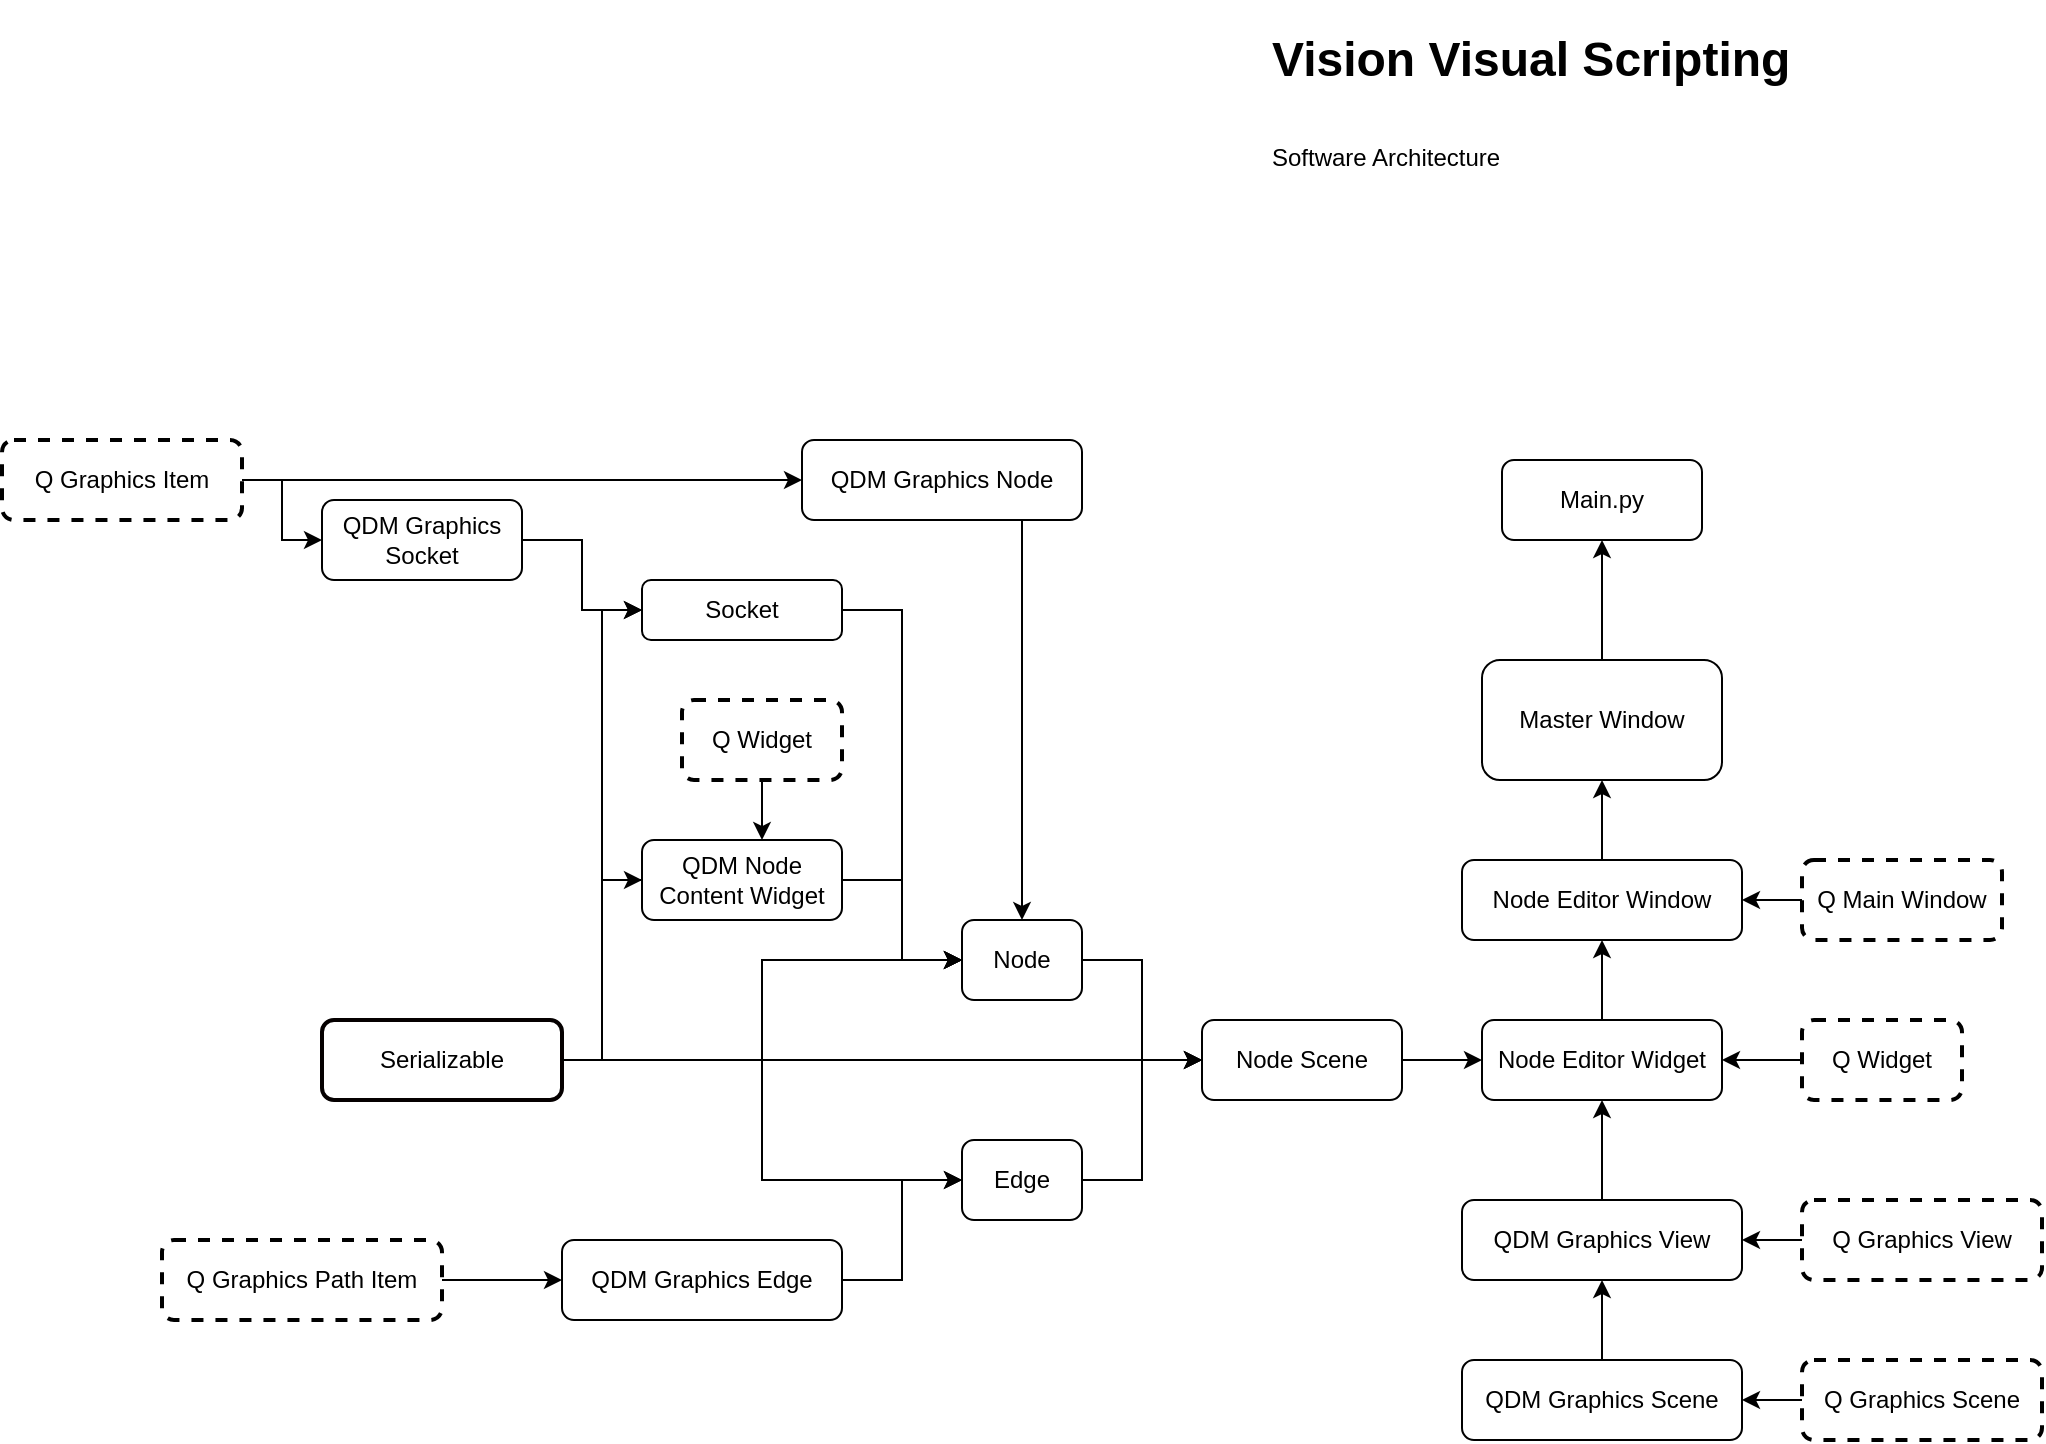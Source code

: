 <mxfile version="16.6.3" type="github">
  <diagram id="97u6j5r34sOa7uWUM_5N" name="Page-1">
    <mxGraphModel dx="1673" dy="887" grid="1" gridSize="10" guides="1" tooltips="1" connect="1" arrows="1" fold="1" page="1" pageScale="1" pageWidth="1600" pageHeight="900" math="0" shadow="0">
      <root>
        <mxCell id="0" />
        <mxCell id="1" parent="0" />
        <mxCell id="1BXOV-kKkOCPN0veqqaP-1" value="&lt;h1&gt;&lt;span&gt;Vision Visual Scripting&lt;/span&gt;&lt;/h1&gt;&lt;h1&gt;&lt;span style=&quot;font-size: 12px ; font-weight: normal&quot;&gt;Software Architecture&lt;/span&gt;&lt;br&gt;&lt;/h1&gt;" style="text;html=1;strokeColor=none;fillColor=none;spacing=5;spacingTop=-20;whiteSpace=wrap;overflow=hidden;rounded=0;strokeWidth=1;" parent="1" vertex="1">
          <mxGeometry x="690" y="90" width="340" height="110" as="geometry" />
        </mxCell>
        <mxCell id="1BXOV-kKkOCPN0veqqaP-4" value="" style="rounded=0;orthogonalLoop=1;jettySize=auto;html=1;endArrow=none;endFill=0;startArrow=classic;startFill=1;strokeWidth=1;" parent="1" source="1BXOV-kKkOCPN0veqqaP-2" target="1BXOV-kKkOCPN0veqqaP-3" edge="1">
          <mxGeometry relative="1" as="geometry" />
        </mxCell>
        <mxCell id="1BXOV-kKkOCPN0veqqaP-2" value="Main.py" style="rounded=1;whiteSpace=wrap;html=1;strokeWidth=1;" parent="1" vertex="1">
          <mxGeometry x="810" y="310" width="100" height="40" as="geometry" />
        </mxCell>
        <mxCell id="1BXOV-kKkOCPN0veqqaP-6" value="" style="rounded=0;orthogonalLoop=1;jettySize=auto;html=1;jumpSize=6;jumpStyle=none;targetPerimeterSpacing=0;strokeWidth=1;" parent="1" source="1BXOV-kKkOCPN0veqqaP-5" target="1BXOV-kKkOCPN0veqqaP-3" edge="1">
          <mxGeometry relative="1" as="geometry" />
        </mxCell>
        <mxCell id="1BXOV-kKkOCPN0veqqaP-3" value="Master Window" style="whiteSpace=wrap;html=1;rounded=1;strokeWidth=1;" parent="1" vertex="1">
          <mxGeometry x="800" y="410" width="120" height="60" as="geometry" />
        </mxCell>
        <mxCell id="1BXOV-kKkOCPN0veqqaP-8" value="" style="rounded=0;orthogonalLoop=1;jettySize=auto;html=1;startArrow=classic;startFill=1;endArrow=none;endFill=0;strokeWidth=1;" parent="1" source="1BXOV-kKkOCPN0veqqaP-5" target="1BXOV-kKkOCPN0veqqaP-7" edge="1">
          <mxGeometry relative="1" as="geometry" />
        </mxCell>
        <mxCell id="1BXOV-kKkOCPN0veqqaP-10" value="" style="rounded=0;orthogonalLoop=1;jettySize=auto;html=1;startArrow=classic;startFill=1;endArrow=none;endFill=0;strokeWidth=1;" parent="1" source="1BXOV-kKkOCPN0veqqaP-5" target="1BXOV-kKkOCPN0veqqaP-9" edge="1">
          <mxGeometry relative="1" as="geometry" />
        </mxCell>
        <mxCell id="1BXOV-kKkOCPN0veqqaP-5" value="Node Editor Window" style="whiteSpace=wrap;html=1;rounded=1;strokeWidth=1;" parent="1" vertex="1">
          <mxGeometry x="790" y="510" width="140" height="40" as="geometry" />
        </mxCell>
        <mxCell id="1BXOV-kKkOCPN0veqqaP-7" value="Q Main Window" style="whiteSpace=wrap;html=1;rounded=1;strokeWidth=2;dashed=1;" parent="1" vertex="1">
          <mxGeometry x="960" y="510" width="100" height="40" as="geometry" />
        </mxCell>
        <mxCell id="1BXOV-kKkOCPN0veqqaP-14" value="" style="rounded=0;orthogonalLoop=1;jettySize=auto;html=1;startArrow=classic;startFill=1;endArrow=none;endFill=0;strokeWidth=1;edgeStyle=elbowEdgeStyle;" parent="1" source="1BXOV-kKkOCPN0veqqaP-9" target="1BXOV-kKkOCPN0veqqaP-13" edge="1">
          <mxGeometry relative="1" as="geometry" />
        </mxCell>
        <mxCell id="1BXOV-kKkOCPN0veqqaP-16" value="" style="rounded=0;orthogonalLoop=1;jettySize=auto;html=1;startArrow=classic;startFill=1;endArrow=none;endFill=0;strokeWidth=1;" parent="1" source="1BXOV-kKkOCPN0veqqaP-9" target="1BXOV-kKkOCPN0veqqaP-15" edge="1">
          <mxGeometry relative="1" as="geometry" />
        </mxCell>
        <mxCell id="Xyz2LfplplAE0PjVY-bR-49" style="edgeStyle=elbowEdgeStyle;rounded=0;jumpStyle=none;jumpSize=6;orthogonalLoop=1;jettySize=auto;html=1;startArrow=classic;startFill=1;endArrow=none;endFill=0;targetPerimeterSpacing=0;strokeWidth=1;" parent="1" source="1BXOV-kKkOCPN0veqqaP-9" target="Xyz2LfplplAE0PjVY-bR-48" edge="1">
          <mxGeometry relative="1" as="geometry" />
        </mxCell>
        <mxCell id="1BXOV-kKkOCPN0veqqaP-9" value="Node Editor Widget" style="whiteSpace=wrap;html=1;rounded=1;strokeWidth=1;" parent="1" vertex="1">
          <mxGeometry x="800" y="590" width="120" height="40" as="geometry" />
        </mxCell>
        <mxCell id="1BXOV-kKkOCPN0veqqaP-11" value="Q Widget" style="whiteSpace=wrap;html=1;rounded=1;strokeWidth=2;dashed=1;" parent="1" vertex="1">
          <mxGeometry x="400" y="430" width="80" height="40" as="geometry" />
        </mxCell>
        <mxCell id="Xyz2LfplplAE0PjVY-bR-2" value="" style="edgeStyle=elbowEdgeStyle;rounded=0;jumpStyle=none;jumpSize=6;orthogonalLoop=1;jettySize=auto;html=1;startArrow=classic;startFill=1;endArrow=none;endFill=0;endSize=12;targetPerimeterSpacing=0;strokeWidth=1;" parent="1" source="1BXOV-kKkOCPN0veqqaP-13" target="Xyz2LfplplAE0PjVY-bR-1" edge="1">
          <mxGeometry relative="1" as="geometry" />
        </mxCell>
        <mxCell id="Xyz2LfplplAE0PjVY-bR-56" style="edgeStyle=elbowEdgeStyle;rounded=0;jumpStyle=none;jumpSize=6;orthogonalLoop=1;jettySize=auto;html=1;startArrow=classic;startFill=1;endArrow=none;endFill=0;targetPerimeterSpacing=0;strokeWidth=1;" parent="1" source="1BXOV-kKkOCPN0veqqaP-13" target="1BXOV-kKkOCPN0veqqaP-17" edge="1">
          <mxGeometry relative="1" as="geometry" />
        </mxCell>
        <mxCell id="1BXOV-kKkOCPN0veqqaP-13" value="Node Scene" style="whiteSpace=wrap;html=1;rounded=1;strokeWidth=1;" parent="1" vertex="1">
          <mxGeometry x="660" y="590" width="100" height="40" as="geometry" />
        </mxCell>
        <mxCell id="1BXOV-kKkOCPN0veqqaP-20" value="" style="rounded=0;orthogonalLoop=1;jettySize=auto;html=1;startArrow=classic;startFill=1;endArrow=none;endFill=0;strokeWidth=1;" parent="1" source="1BXOV-kKkOCPN0veqqaP-15" target="1BXOV-kKkOCPN0veqqaP-19" edge="1">
          <mxGeometry relative="1" as="geometry" />
        </mxCell>
        <mxCell id="1BXOV-kKkOCPN0veqqaP-22" value="" style="rounded=0;orthogonalLoop=1;jettySize=auto;html=1;startArrow=classic;startFill=1;endArrow=none;endFill=0;strokeWidth=1;" parent="1" source="1BXOV-kKkOCPN0veqqaP-15" target="1BXOV-kKkOCPN0veqqaP-21" edge="1">
          <mxGeometry relative="1" as="geometry" />
        </mxCell>
        <mxCell id="1BXOV-kKkOCPN0veqqaP-15" value="QDM Graphics View" style="whiteSpace=wrap;html=1;rounded=1;strokeWidth=1;" parent="1" vertex="1">
          <mxGeometry x="790" y="680" width="140" height="40" as="geometry" />
        </mxCell>
        <mxCell id="1BXOV-kKkOCPN0veqqaP-17" value="Serializable" style="whiteSpace=wrap;html=1;rounded=1;strokeWidth=2;strokeColor=#050000;" parent="1" vertex="1">
          <mxGeometry x="220" y="590" width="120" height="40" as="geometry" />
        </mxCell>
        <mxCell id="1BXOV-kKkOCPN0veqqaP-19" value="Q Graphics View" style="whiteSpace=wrap;html=1;rounded=1;strokeWidth=2;dashed=1;" parent="1" vertex="1">
          <mxGeometry x="960" y="680" width="120" height="40" as="geometry" />
        </mxCell>
        <mxCell id="Xyz2LfplplAE0PjVY-bR-59" value="" style="edgeStyle=elbowEdgeStyle;rounded=0;jumpStyle=none;jumpSize=6;orthogonalLoop=1;jettySize=auto;html=1;startArrow=classic;startFill=1;endArrow=none;endFill=0;targetPerimeterSpacing=0;strokeWidth=1;" parent="1" source="1BXOV-kKkOCPN0veqqaP-21" target="Xyz2LfplplAE0PjVY-bR-58" edge="1">
          <mxGeometry relative="1" as="geometry" />
        </mxCell>
        <mxCell id="1BXOV-kKkOCPN0veqqaP-21" value="QDM Graphics Scene" style="whiteSpace=wrap;html=1;rounded=1;strokeWidth=1;" parent="1" vertex="1">
          <mxGeometry x="790" y="760" width="140" height="40" as="geometry" />
        </mxCell>
        <mxCell id="Xyz2LfplplAE0PjVY-bR-5" style="rounded=0;jumpStyle=none;jumpSize=6;orthogonalLoop=1;jettySize=auto;html=1;startArrow=none;startFill=1;endArrow=none;endFill=0;endSize=12;targetPerimeterSpacing=0;strokeWidth=1;edgeStyle=elbowEdgeStyle;" parent="1" source="Xyz2LfplplAE0PjVY-bR-10" target="1BXOV-kKkOCPN0veqqaP-17" edge="1">
          <mxGeometry relative="1" as="geometry" />
        </mxCell>
        <mxCell id="Xyz2LfplplAE0PjVY-bR-9" style="edgeStyle=elbowEdgeStyle;rounded=0;jumpStyle=none;jumpSize=6;orthogonalLoop=1;jettySize=auto;html=1;startArrow=classic;startFill=1;endArrow=none;endFill=0;endSize=12;targetPerimeterSpacing=0;strokeWidth=1;" parent="1" source="Xyz2LfplplAE0PjVY-bR-1" target="Xyz2LfplplAE0PjVY-bR-7" edge="1">
          <mxGeometry relative="1" as="geometry" />
        </mxCell>
        <mxCell id="Xyz2LfplplAE0PjVY-bR-12" style="rounded=0;jumpStyle=none;jumpSize=6;orthogonalLoop=1;jettySize=auto;html=1;startArrow=classic;startFill=1;endArrow=none;endFill=0;endSize=12;targetPerimeterSpacing=0;strokeWidth=1;edgeStyle=elbowEdgeStyle;" parent="1" source="Xyz2LfplplAE0PjVY-bR-1" target="Xyz2LfplplAE0PjVY-bR-10" edge="1">
          <mxGeometry relative="1" as="geometry" />
        </mxCell>
        <mxCell id="Xyz2LfplplAE0PjVY-bR-14" style="rounded=0;jumpStyle=none;jumpSize=6;orthogonalLoop=1;jettySize=auto;html=1;startArrow=classic;startFill=1;endArrow=none;endFill=0;targetPerimeterSpacing=0;strokeWidth=1;edgeStyle=elbowEdgeStyle;" parent="1" source="Xyz2LfplplAE0PjVY-bR-1" target="Xyz2LfplplAE0PjVY-bR-13" edge="1">
          <mxGeometry relative="1" as="geometry" />
        </mxCell>
        <mxCell id="Xyz2LfplplAE0PjVY-bR-53" style="edgeStyle=elbowEdgeStyle;rounded=0;jumpStyle=none;jumpSize=6;orthogonalLoop=1;jettySize=auto;html=1;startArrow=classic;startFill=1;endArrow=none;endFill=0;targetPerimeterSpacing=0;strokeWidth=1;" parent="1" source="Xyz2LfplplAE0PjVY-bR-1" target="1BXOV-kKkOCPN0veqqaP-17" edge="1">
          <mxGeometry relative="1" as="geometry" />
        </mxCell>
        <mxCell id="Xyz2LfplplAE0PjVY-bR-1" value="Node" style="whiteSpace=wrap;html=1;rounded=1;strokeWidth=1;" parent="1" vertex="1">
          <mxGeometry x="540" y="540" width="60" height="40" as="geometry" />
        </mxCell>
        <mxCell id="Xyz2LfplplAE0PjVY-bR-20" value="" style="edgeStyle=elbowEdgeStyle;rounded=0;jumpStyle=none;jumpSize=6;orthogonalLoop=1;jettySize=auto;html=1;startArrow=classic;startFill=1;endArrow=none;endFill=0;endSize=12;targetPerimeterSpacing=0;strokeWidth=1;" parent="1" source="Xyz2LfplplAE0PjVY-bR-7" target="Xyz2LfplplAE0PjVY-bR-19" edge="1">
          <mxGeometry relative="1" as="geometry" />
        </mxCell>
        <mxCell id="Xyz2LfplplAE0PjVY-bR-7" value="QDM Graphics Node" style="rounded=1;whiteSpace=wrap;html=1;strokeWidth=1;" parent="1" vertex="1">
          <mxGeometry x="460" y="300" width="140" height="40" as="geometry" />
        </mxCell>
        <mxCell id="Xyz2LfplplAE0PjVY-bR-21" style="edgeStyle=elbowEdgeStyle;rounded=0;jumpStyle=none;jumpSize=6;orthogonalLoop=1;jettySize=auto;html=1;startArrow=classic;startFill=1;endArrow=none;endFill=0;endSize=12;targetPerimeterSpacing=0;strokeWidth=1;" parent="1" source="Xyz2LfplplAE0PjVY-bR-10" target="1BXOV-kKkOCPN0veqqaP-11" edge="1">
          <mxGeometry relative="1" as="geometry" />
        </mxCell>
        <mxCell id="Xyz2LfplplAE0PjVY-bR-23" style="rounded=0;jumpStyle=none;jumpSize=6;orthogonalLoop=1;jettySize=auto;html=1;startArrow=classic;startFill=1;endArrow=none;endFill=0;endSize=12;targetPerimeterSpacing=0;strokeWidth=1;edgeStyle=elbowEdgeStyle;" parent="1" source="Xyz2LfplplAE0PjVY-bR-10" target="1BXOV-kKkOCPN0veqqaP-17" edge="1">
          <mxGeometry relative="1" as="geometry" />
        </mxCell>
        <mxCell id="Xyz2LfplplAE0PjVY-bR-18" style="rounded=0;jumpStyle=none;jumpSize=6;orthogonalLoop=1;jettySize=auto;html=1;startArrow=classic;startFill=1;endArrow=none;endFill=0;endSize=12;targetPerimeterSpacing=0;strokeWidth=1;edgeStyle=elbowEdgeStyle;" parent="1" source="Xyz2LfplplAE0PjVY-bR-13" target="1BXOV-kKkOCPN0veqqaP-17" edge="1">
          <mxGeometry relative="1" as="geometry" />
        </mxCell>
        <mxCell id="Xyz2LfplplAE0PjVY-bR-29" value="" style="edgeStyle=elbowEdgeStyle;rounded=0;jumpStyle=none;jumpSize=6;orthogonalLoop=1;jettySize=auto;html=1;startArrow=classic;startFill=1;endArrow=none;endFill=0;targetPerimeterSpacing=0;strokeWidth=1;" parent="1" source="Xyz2LfplplAE0PjVY-bR-13" target="Xyz2LfplplAE0PjVY-bR-28" edge="1">
          <mxGeometry relative="1" as="geometry" />
        </mxCell>
        <mxCell id="Xyz2LfplplAE0PjVY-bR-13" value="Socket" style="rounded=1;whiteSpace=wrap;html=1;strokeWidth=1;" parent="1" vertex="1">
          <mxGeometry x="380" y="370" width="100" height="30" as="geometry" />
        </mxCell>
        <mxCell id="Xyz2LfplplAE0PjVY-bR-19" value="Q Graphics Item" style="whiteSpace=wrap;html=1;rounded=1;strokeWidth=2;dashed=1;" parent="1" vertex="1">
          <mxGeometry x="60" y="300" width="120" height="40" as="geometry" />
        </mxCell>
        <mxCell id="Xyz2LfplplAE0PjVY-bR-30" style="edgeStyle=elbowEdgeStyle;rounded=0;jumpStyle=none;jumpSize=6;orthogonalLoop=1;jettySize=auto;html=1;startArrow=classic;startFill=1;endArrow=none;endFill=0;targetPerimeterSpacing=0;strokeWidth=1;" parent="1" source="Xyz2LfplplAE0PjVY-bR-28" target="Xyz2LfplplAE0PjVY-bR-19" edge="1">
          <mxGeometry relative="1" as="geometry" />
        </mxCell>
        <mxCell id="Xyz2LfplplAE0PjVY-bR-28" value="QDM Graphics Socket" style="whiteSpace=wrap;html=1;rounded=1;strokeWidth=1;" parent="1" vertex="1">
          <mxGeometry x="220" y="330" width="100" height="40" as="geometry" />
        </mxCell>
        <mxCell id="Xyz2LfplplAE0PjVY-bR-33" style="edgeStyle=elbowEdgeStyle;rounded=0;jumpStyle=none;jumpSize=6;orthogonalLoop=1;jettySize=auto;html=1;startArrow=classic;startFill=1;endArrow=none;endFill=0;strokeWidth=1;sourcePerimeterSpacing=0;" parent="1" source="1BXOV-kKkOCPN0veqqaP-13" target="Xyz2LfplplAE0PjVY-bR-31" edge="1">
          <mxGeometry relative="1" as="geometry" />
        </mxCell>
        <mxCell id="Xyz2LfplplAE0PjVY-bR-35" value="" style="edgeStyle=elbowEdgeStyle;rounded=0;jumpStyle=none;jumpSize=6;orthogonalLoop=1;jettySize=auto;html=1;startArrow=classic;startFill=1;endArrow=none;endFill=0;targetPerimeterSpacing=0;strokeWidth=1;" parent="1" source="Xyz2LfplplAE0PjVY-bR-31" target="Xyz2LfplplAE0PjVY-bR-34" edge="1">
          <mxGeometry relative="1" as="geometry" />
        </mxCell>
        <mxCell id="Xyz2LfplplAE0PjVY-bR-57" style="edgeStyle=elbowEdgeStyle;rounded=0;jumpStyle=none;jumpSize=6;orthogonalLoop=1;jettySize=auto;html=1;startArrow=classic;startFill=1;endArrow=none;endFill=0;targetPerimeterSpacing=0;strokeWidth=1;" parent="1" source="Xyz2LfplplAE0PjVY-bR-31" target="1BXOV-kKkOCPN0veqqaP-17" edge="1">
          <mxGeometry relative="1" as="geometry" />
        </mxCell>
        <mxCell id="Xyz2LfplplAE0PjVY-bR-31" value="Edge" style="whiteSpace=wrap;html=1;rounded=1;strokeWidth=1;" parent="1" vertex="1">
          <mxGeometry x="540" y="650" width="60" height="40" as="geometry" />
        </mxCell>
        <mxCell id="Xyz2LfplplAE0PjVY-bR-37" value="" style="edgeStyle=elbowEdgeStyle;rounded=0;jumpStyle=none;jumpSize=6;orthogonalLoop=1;jettySize=auto;html=1;startArrow=classic;startFill=1;endArrow=none;endFill=0;targetPerimeterSpacing=0;strokeWidth=1;" parent="1" source="Xyz2LfplplAE0PjVY-bR-34" target="Xyz2LfplplAE0PjVY-bR-36" edge="1">
          <mxGeometry relative="1" as="geometry" />
        </mxCell>
        <mxCell id="Xyz2LfplplAE0PjVY-bR-34" value="QDM Graphics Edge" style="whiteSpace=wrap;html=1;rounded=1;strokeWidth=1;" parent="1" vertex="1">
          <mxGeometry x="340" y="700" width="140" height="40" as="geometry" />
        </mxCell>
        <mxCell id="Xyz2LfplplAE0PjVY-bR-36" value="Q Graphics Path Item" style="whiteSpace=wrap;html=1;rounded=1;strokeWidth=2;dashed=1;" parent="1" vertex="1">
          <mxGeometry x="140" y="700" width="140" height="40" as="geometry" />
        </mxCell>
        <mxCell id="Xyz2LfplplAE0PjVY-bR-48" value="Q Widget" style="whiteSpace=wrap;html=1;rounded=1;strokeWidth=2;dashed=1;" parent="1" vertex="1">
          <mxGeometry x="960" y="590" width="80" height="40" as="geometry" />
        </mxCell>
        <mxCell id="Xyz2LfplplAE0PjVY-bR-10" value="QDM Node Content Widget" style="rounded=1;whiteSpace=wrap;html=1;strokeWidth=1;" parent="1" vertex="1">
          <mxGeometry x="380" y="500" width="100" height="40" as="geometry" />
        </mxCell>
        <mxCell id="Xyz2LfplplAE0PjVY-bR-52" value="" style="rounded=0;jumpStyle=none;jumpSize=6;orthogonalLoop=1;jettySize=auto;html=1;startArrow=classic;startFill=1;endArrow=none;endFill=0;endSize=12;strokeWidth=1;edgeStyle=elbowEdgeStyle;" parent="1" source="Xyz2LfplplAE0PjVY-bR-1" target="Xyz2LfplplAE0PjVY-bR-10" edge="1">
          <mxGeometry relative="1" as="geometry">
            <mxPoint x="400" y="460" as="sourcePoint" />
            <mxPoint x="-60" y="480" as="targetPoint" />
          </mxGeometry>
        </mxCell>
        <mxCell id="Xyz2LfplplAE0PjVY-bR-58" value="Q Graphics Scene" style="whiteSpace=wrap;html=1;rounded=1;strokeWidth=2;dashed=1;" parent="1" vertex="1">
          <mxGeometry x="960" y="760" width="120" height="40" as="geometry" />
        </mxCell>
      </root>
    </mxGraphModel>
  </diagram>
</mxfile>
